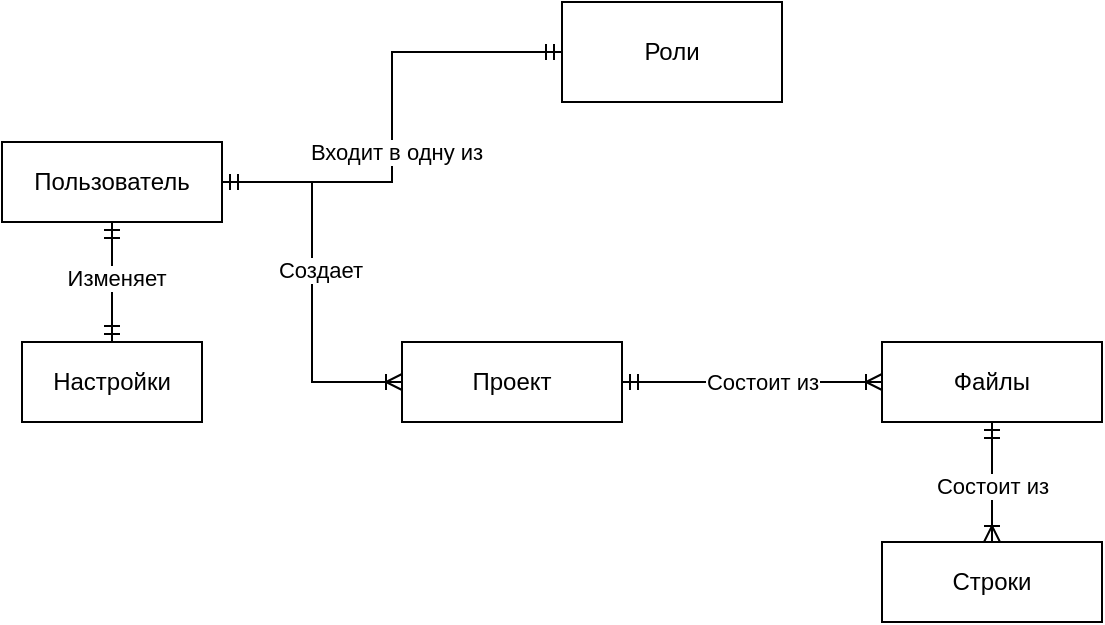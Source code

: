 <mxfile version="22.1.22" type="embed">
  <diagram id="23iRSUPoRavnBvh4doch" name="Page-1">
    <mxGraphModel dx="922" dy="520" grid="1" gridSize="10" guides="1" tooltips="1" connect="1" arrows="1" fold="1" page="1" pageScale="1" pageWidth="827" pageHeight="1169" math="0" shadow="0">
      <root>
        <mxCell id="0" />
        <mxCell id="1" parent="0" />
        <mxCell id="4" style="edgeStyle=orthogonalEdgeStyle;rounded=0;orthogonalLoop=1;jettySize=auto;html=1;entryX=0;entryY=0.5;entryDx=0;entryDy=0;endArrow=ERmandOne;endFill=0;" edge="1" parent="1" source="2" target="3">
          <mxGeometry relative="1" as="geometry" />
        </mxCell>
        <mxCell id="5" value="Входит в одну из" style="edgeLabel;html=1;align=center;verticalAlign=middle;resizable=0;points=[];" vertex="1" connectable="0" parent="4">
          <mxGeometry x="-0.145" y="-2" relative="1" as="geometry">
            <mxPoint as="offset" />
          </mxGeometry>
        </mxCell>
        <mxCell id="7" style="edgeStyle=orthogonalEdgeStyle;rounded=0;orthogonalLoop=1;jettySize=auto;html=1;entryX=0.5;entryY=0;entryDx=0;entryDy=0;startArrow=ERmandOne;startFill=0;endArrow=ERmandOne;endFill=0;" edge="1" parent="1" source="2" target="6">
          <mxGeometry relative="1" as="geometry" />
        </mxCell>
        <mxCell id="8" value="Изменяет" style="edgeLabel;html=1;align=center;verticalAlign=middle;resizable=0;points=[];" vertex="1" connectable="0" parent="7">
          <mxGeometry x="-0.067" y="2" relative="1" as="geometry">
            <mxPoint as="offset" />
          </mxGeometry>
        </mxCell>
        <mxCell id="10" style="edgeStyle=orthogonalEdgeStyle;rounded=0;orthogonalLoop=1;jettySize=auto;html=1;entryX=0;entryY=0.5;entryDx=0;entryDy=0;startArrow=ERmandOne;startFill=0;endArrow=ERoneToMany;endFill=0;" edge="1" parent="1" source="2" target="9">
          <mxGeometry relative="1" as="geometry" />
        </mxCell>
        <mxCell id="14" value="Создает" style="edgeLabel;html=1;align=center;verticalAlign=middle;resizable=0;points=[];" vertex="1" connectable="0" parent="10">
          <mxGeometry x="-0.063" y="4" relative="1" as="geometry">
            <mxPoint as="offset" />
          </mxGeometry>
        </mxCell>
        <mxCell id="2" value="Пользователь" style="rounded=0;whiteSpace=wrap;html=1;" vertex="1" parent="1">
          <mxGeometry x="70" y="210" width="110" height="40" as="geometry" />
        </mxCell>
        <mxCell id="3" value="Роли" style="rounded=0;whiteSpace=wrap;html=1;" vertex="1" parent="1">
          <mxGeometry x="350" y="140" width="110" height="50" as="geometry" />
        </mxCell>
        <mxCell id="6" value="Настройки" style="rounded=0;whiteSpace=wrap;html=1;" vertex="1" parent="1">
          <mxGeometry x="80" y="310" width="90" height="40" as="geometry" />
        </mxCell>
        <mxCell id="12" style="edgeStyle=orthogonalEdgeStyle;rounded=0;orthogonalLoop=1;jettySize=auto;html=1;entryX=0;entryY=0.5;entryDx=0;entryDy=0;startArrow=ERmandOne;startFill=0;endArrow=ERoneToMany;endFill=0;" edge="1" parent="1" source="9" target="11">
          <mxGeometry relative="1" as="geometry" />
        </mxCell>
        <mxCell id="16" value="Состоит из" style="edgeLabel;html=1;align=center;verticalAlign=middle;resizable=0;points=[];" vertex="1" connectable="0" parent="12">
          <mxGeometry x="-0.575" y="-4" relative="1" as="geometry">
            <mxPoint x="42" y="-4" as="offset" />
          </mxGeometry>
        </mxCell>
        <mxCell id="9" value="Проект" style="rounded=0;whiteSpace=wrap;html=1;" vertex="1" parent="1">
          <mxGeometry x="270" y="310" width="110" height="40" as="geometry" />
        </mxCell>
        <mxCell id="11" value="Файлы" style="rounded=0;whiteSpace=wrap;html=1;" vertex="1" parent="1">
          <mxGeometry x="510" y="310" width="110" height="40" as="geometry" />
        </mxCell>
        <mxCell id="13" value="Строки" style="rounded=0;whiteSpace=wrap;html=1;" vertex="1" parent="1">
          <mxGeometry x="510" y="410" width="110" height="40" as="geometry" />
        </mxCell>
        <mxCell id="18" style="edgeStyle=orthogonalEdgeStyle;rounded=0;orthogonalLoop=1;jettySize=auto;html=1;entryX=0.5;entryY=0;entryDx=0;entryDy=0;startArrow=ERmandOne;startFill=0;endArrow=ERoneToMany;endFill=0;exitX=0.5;exitY=1;exitDx=0;exitDy=0;" edge="1" parent="1" source="11" target="13">
          <mxGeometry relative="1" as="geometry">
            <mxPoint x="390" y="340" as="sourcePoint" />
            <mxPoint x="520" y="340" as="targetPoint" />
          </mxGeometry>
        </mxCell>
        <mxCell id="19" value="Состоит из" style="edgeLabel;html=1;align=center;verticalAlign=middle;resizable=0;points=[];" vertex="1" connectable="0" parent="18">
          <mxGeometry x="-0.575" y="-4" relative="1" as="geometry">
            <mxPoint x="4" y="19" as="offset" />
          </mxGeometry>
        </mxCell>
      </root>
    </mxGraphModel>
  </diagram>
</mxfile>
